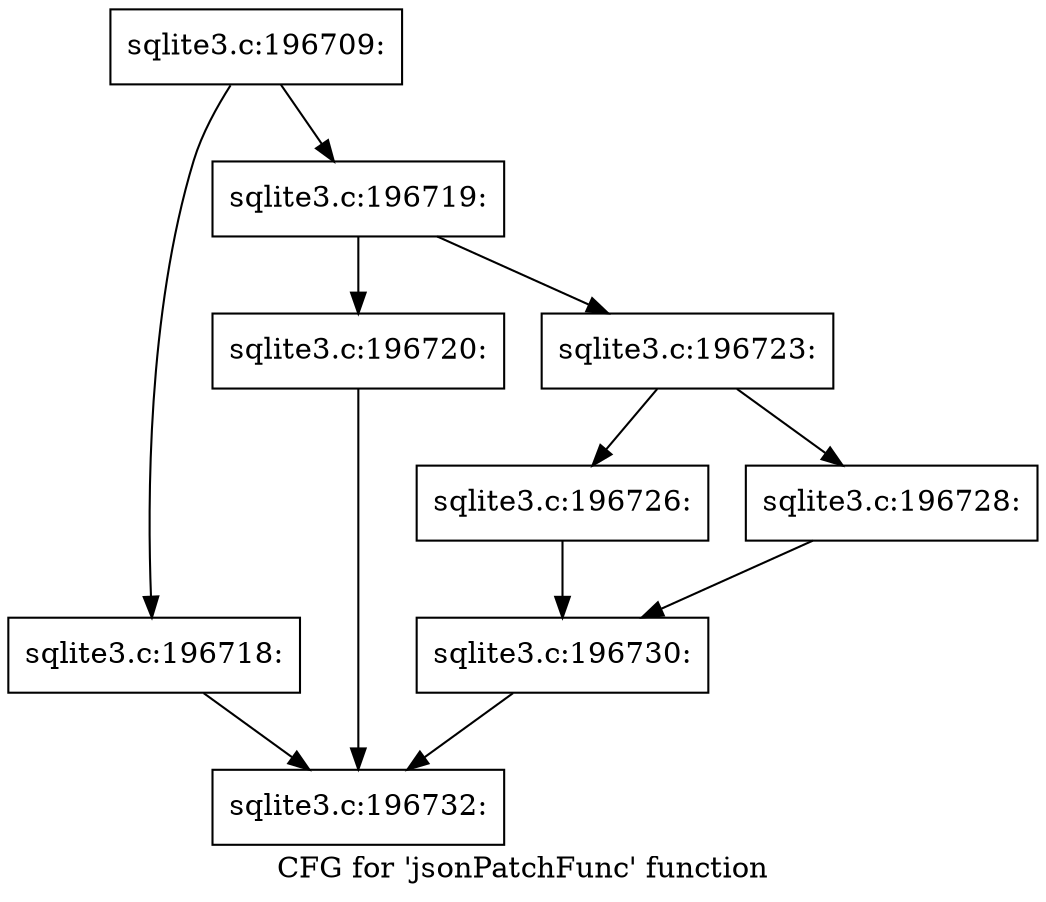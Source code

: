 digraph "CFG for 'jsonPatchFunc' function" {
	label="CFG for 'jsonPatchFunc' function";

	Node0x55c0fa8bd1d0 [shape=record,label="{sqlite3.c:196709:}"];
	Node0x55c0fa8bd1d0 -> Node0x55c0fa8c36d0;
	Node0x55c0fa8bd1d0 -> Node0x55c0fa8c3720;
	Node0x55c0fa8c36d0 [shape=record,label="{sqlite3.c:196718:}"];
	Node0x55c0fa8c36d0 -> Node0x55c0fa8bd350;
	Node0x55c0fa8c3720 [shape=record,label="{sqlite3.c:196719:}"];
	Node0x55c0fa8c3720 -> Node0x55c0fa8c3f40;
	Node0x55c0fa8c3720 -> Node0x55c0fa8c3f90;
	Node0x55c0fa8c3f40 [shape=record,label="{sqlite3.c:196720:}"];
	Node0x55c0fa8c3f40 -> Node0x55c0fa8bd350;
	Node0x55c0fa8c3f90 [shape=record,label="{sqlite3.c:196723:}"];
	Node0x55c0fa8c3f90 -> Node0x55c0f6e107c0;
	Node0x55c0fa8c3f90 -> Node0x55c0fa8c5500;
	Node0x55c0f6e107c0 [shape=record,label="{sqlite3.c:196726:}"];
	Node0x55c0f6e107c0 -> Node0x55c0fa8c50e0;
	Node0x55c0fa8c5500 [shape=record,label="{sqlite3.c:196728:}"];
	Node0x55c0fa8c5500 -> Node0x55c0fa8c50e0;
	Node0x55c0fa8c50e0 [shape=record,label="{sqlite3.c:196730:}"];
	Node0x55c0fa8c50e0 -> Node0x55c0fa8bd350;
	Node0x55c0fa8bd350 [shape=record,label="{sqlite3.c:196732:}"];
}
